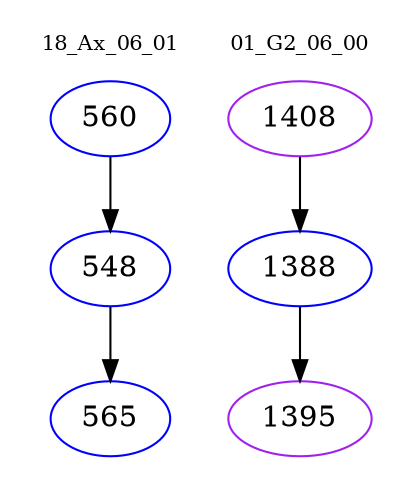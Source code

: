 digraph{
subgraph cluster_0 {
color = white
label = "18_Ax_06_01";
fontsize=10;
T0_560 [label="560", color="blue"]
T0_560 -> T0_548 [color="black"]
T0_548 [label="548", color="blue"]
T0_548 -> T0_565 [color="black"]
T0_565 [label="565", color="blue"]
}
subgraph cluster_1 {
color = white
label = "01_G2_06_00";
fontsize=10;
T1_1408 [label="1408", color="purple"]
T1_1408 -> T1_1388 [color="black"]
T1_1388 [label="1388", color="blue"]
T1_1388 -> T1_1395 [color="black"]
T1_1395 [label="1395", color="purple"]
}
}
